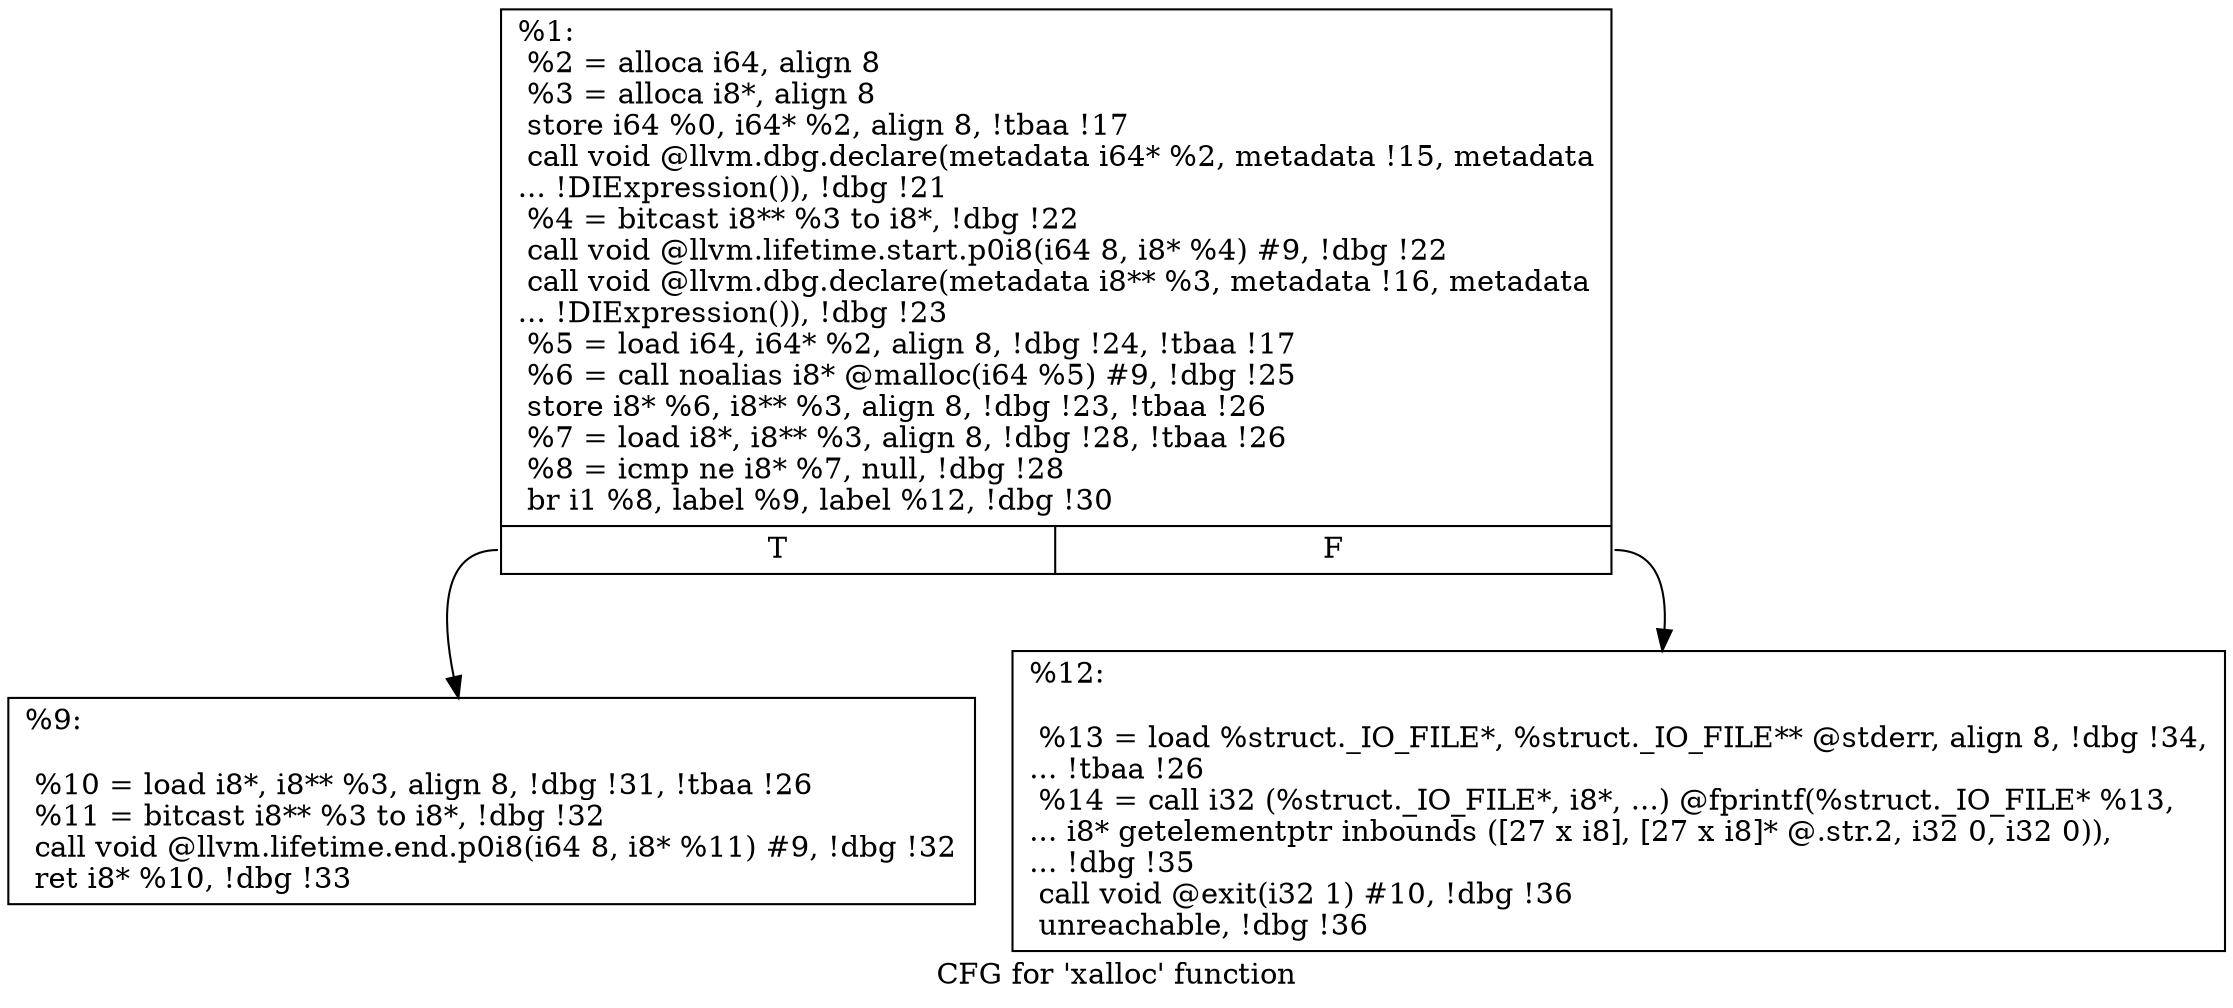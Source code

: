 digraph "CFG for 'xalloc' function" {
	label="CFG for 'xalloc' function";

	Node0xbe8120 [shape=record,label="{%1:\l  %2 = alloca i64, align 8\l  %3 = alloca i8*, align 8\l  store i64 %0, i64* %2, align 8, !tbaa !17\l  call void @llvm.dbg.declare(metadata i64* %2, metadata !15, metadata\l... !DIExpression()), !dbg !21\l  %4 = bitcast i8** %3 to i8*, !dbg !22\l  call void @llvm.lifetime.start.p0i8(i64 8, i8* %4) #9, !dbg !22\l  call void @llvm.dbg.declare(metadata i8** %3, metadata !16, metadata\l... !DIExpression()), !dbg !23\l  %5 = load i64, i64* %2, align 8, !dbg !24, !tbaa !17\l  %6 = call noalias i8* @malloc(i64 %5) #9, !dbg !25\l  store i8* %6, i8** %3, align 8, !dbg !23, !tbaa !26\l  %7 = load i8*, i8** %3, align 8, !dbg !28, !tbaa !26\l  %8 = icmp ne i8* %7, null, !dbg !28\l  br i1 %8, label %9, label %12, !dbg !30\l|{<s0>T|<s1>F}}"];
	Node0xbe8120:s0 -> Node0xbe8bb0;
	Node0xbe8120:s1 -> Node0xbe8c00;
	Node0xbe8bb0 [shape=record,label="{%9:\l\l  %10 = load i8*, i8** %3, align 8, !dbg !31, !tbaa !26\l  %11 = bitcast i8** %3 to i8*, !dbg !32\l  call void @llvm.lifetime.end.p0i8(i64 8, i8* %11) #9, !dbg !32\l  ret i8* %10, !dbg !33\l}"];
	Node0xbe8c00 [shape=record,label="{%12:\l\l  %13 = load %struct._IO_FILE*, %struct._IO_FILE** @stderr, align 8, !dbg !34,\l... !tbaa !26\l  %14 = call i32 (%struct._IO_FILE*, i8*, ...) @fprintf(%struct._IO_FILE* %13,\l... i8* getelementptr inbounds ([27 x i8], [27 x i8]* @.str.2, i32 0, i32 0)),\l... !dbg !35\l  call void @exit(i32 1) #10, !dbg !36\l  unreachable, !dbg !36\l}"];
}
